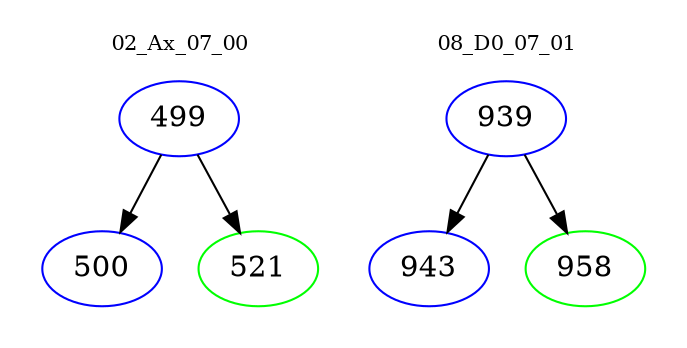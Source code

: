 digraph{
subgraph cluster_0 {
color = white
label = "02_Ax_07_00";
fontsize=10;
T0_499 [label="499", color="blue"]
T0_499 -> T0_500 [color="black"]
T0_500 [label="500", color="blue"]
T0_499 -> T0_521 [color="black"]
T0_521 [label="521", color="green"]
}
subgraph cluster_1 {
color = white
label = "08_D0_07_01";
fontsize=10;
T1_939 [label="939", color="blue"]
T1_939 -> T1_943 [color="black"]
T1_943 [label="943", color="blue"]
T1_939 -> T1_958 [color="black"]
T1_958 [label="958", color="green"]
}
}
